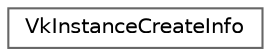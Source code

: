 digraph "类继承关系图"
{
 // LATEX_PDF_SIZE
  bgcolor="transparent";
  edge [fontname=Helvetica,fontsize=10,labelfontname=Helvetica,labelfontsize=10];
  node [fontname=Helvetica,fontsize=10,shape=box,height=0.2,width=0.4];
  rankdir="LR";
  Node0 [id="Node000000",label="VkInstanceCreateInfo",height=0.2,width=0.4,color="grey40", fillcolor="white", style="filled",URL="$struct_vk_instance_create_info.html",tooltip=" "];
}
